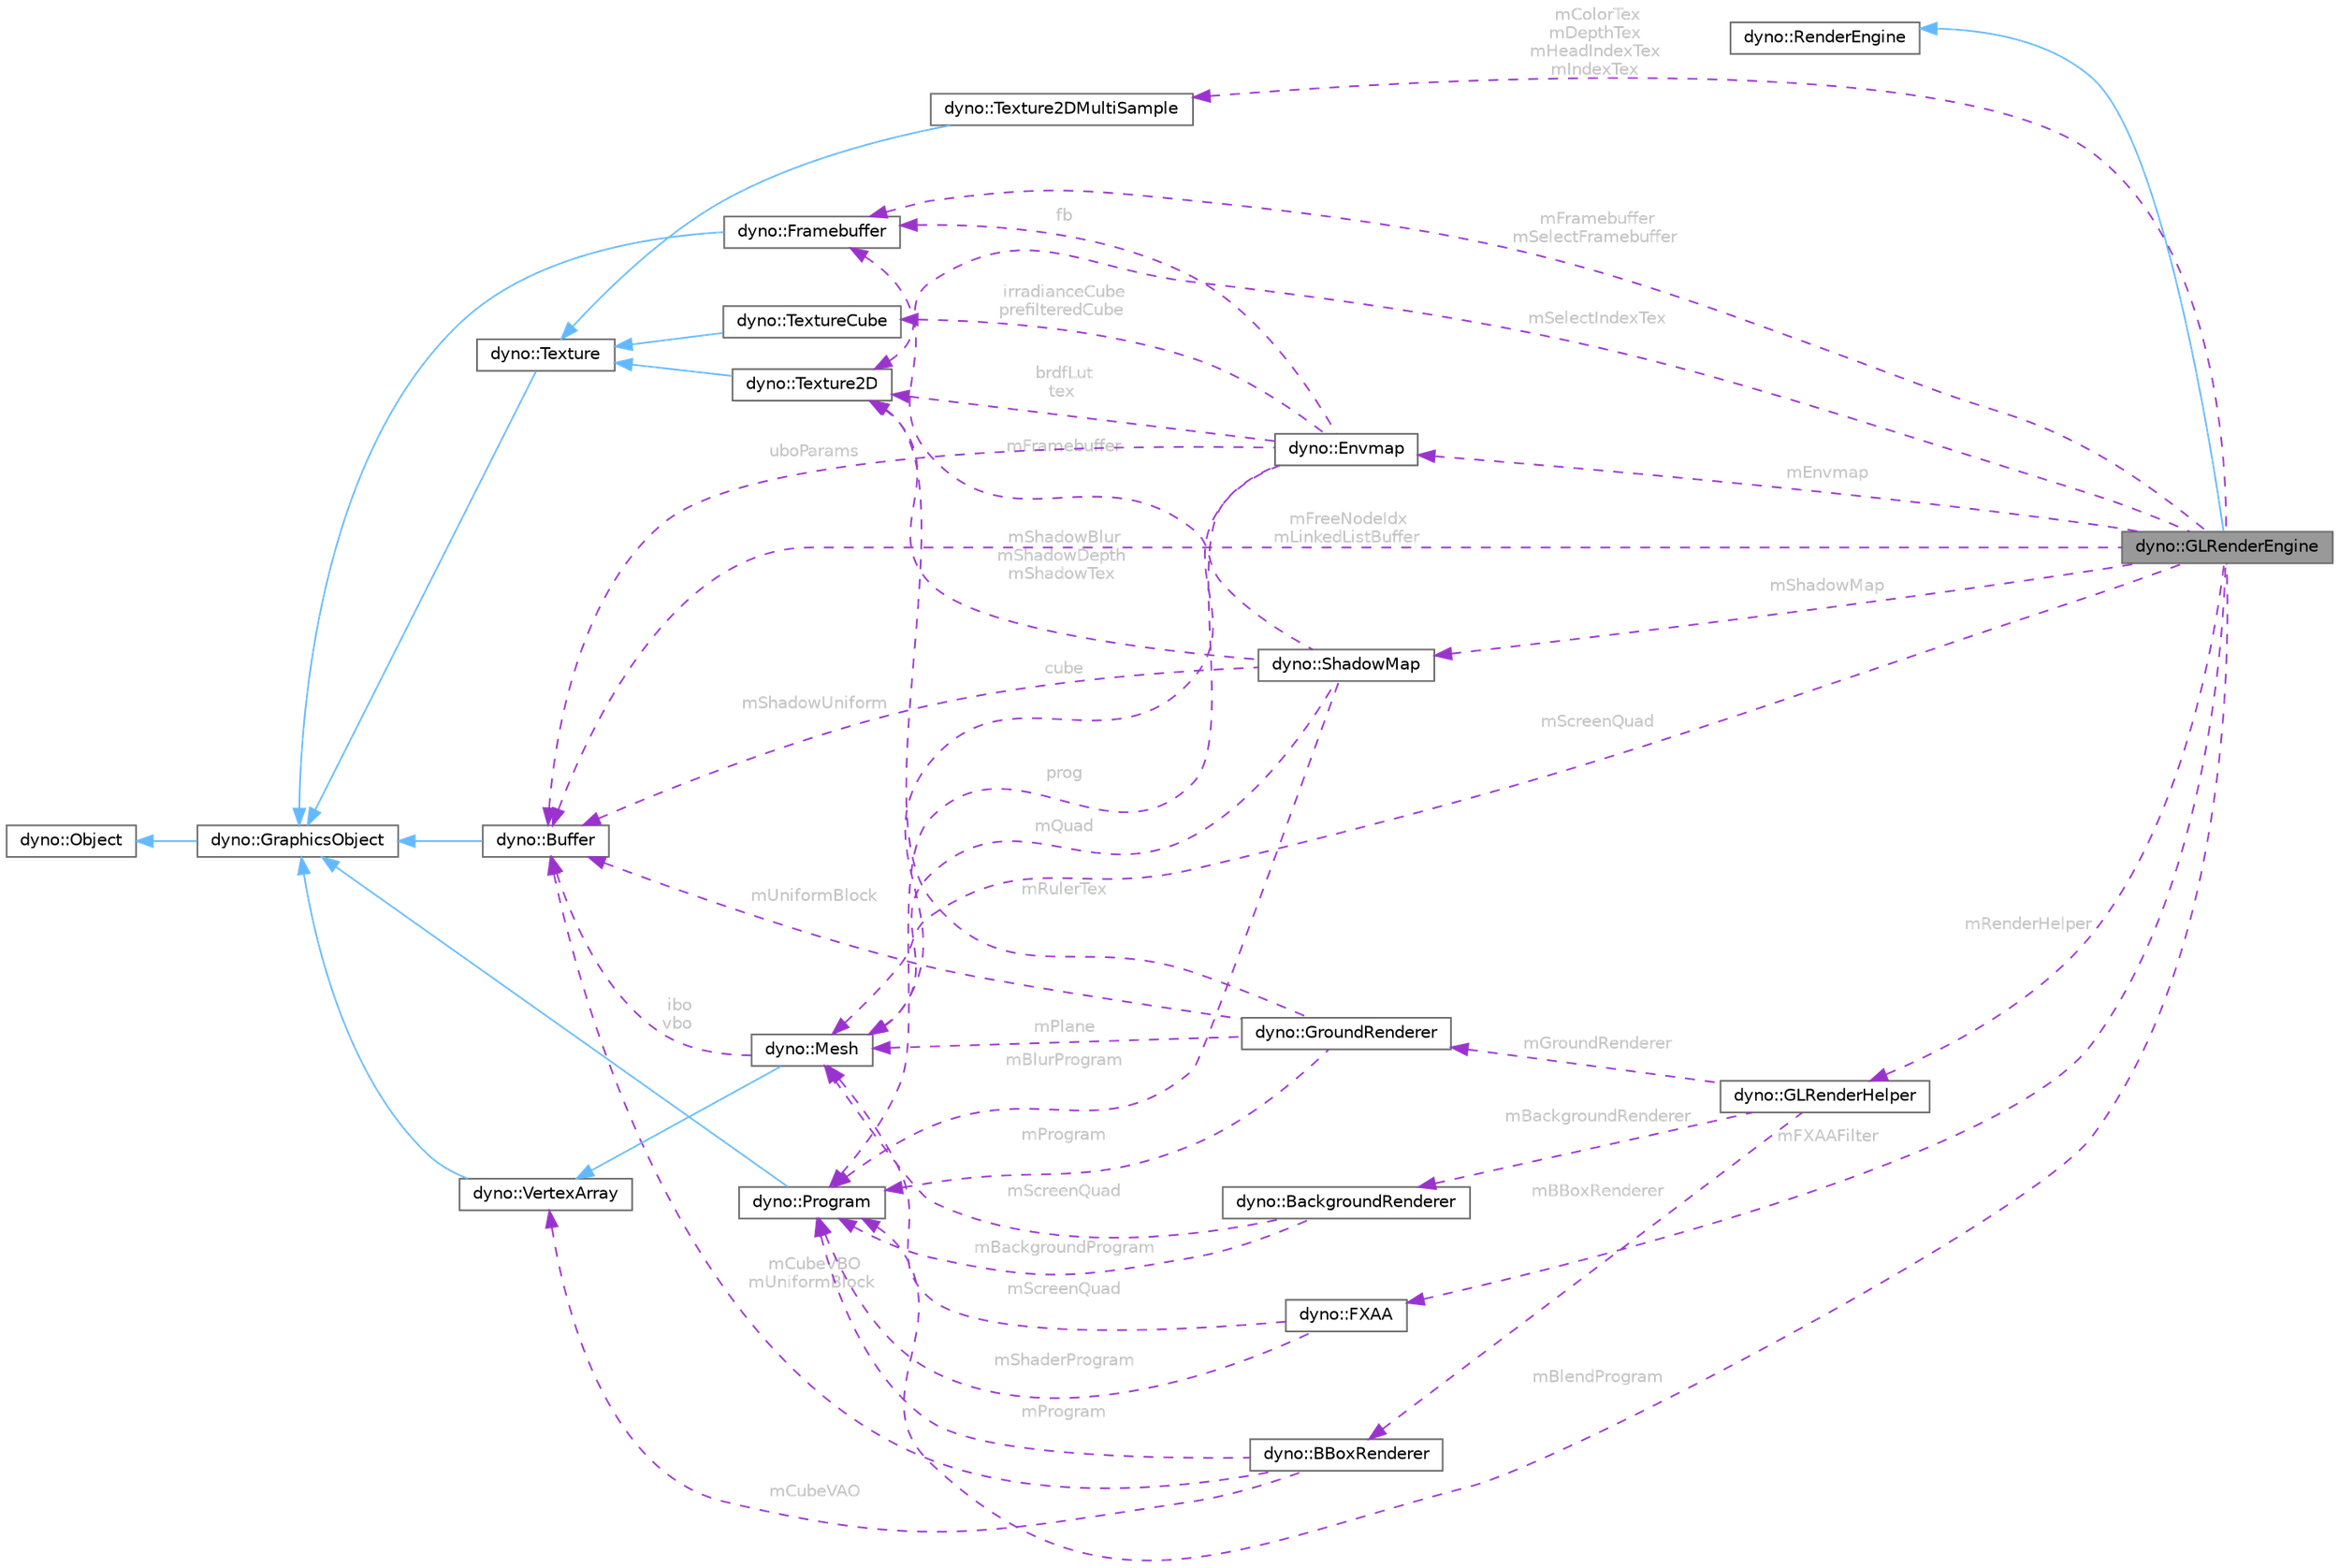 digraph "dyno::GLRenderEngine"
{
 // LATEX_PDF_SIZE
  bgcolor="transparent";
  edge [fontname=Helvetica,fontsize=10,labelfontname=Helvetica,labelfontsize=10];
  node [fontname=Helvetica,fontsize=10,shape=box,height=0.2,width=0.4];
  rankdir="LR";
  Node1 [id="Node000001",label="dyno::GLRenderEngine",height=0.2,width=0.4,color="gray40", fillcolor="grey60", style="filled", fontcolor="black",tooltip=" "];
  Node2 -> Node1 [id="edge1_Node000001_Node000002",dir="back",color="steelblue1",style="solid",tooltip=" "];
  Node2 [id="Node000002",label="dyno::RenderEngine",height=0.2,width=0.4,color="gray40", fillcolor="white", style="filled",URL="$classdyno_1_1_render_engine.html",tooltip=" "];
  Node3 -> Node1 [id="edge2_Node000001_Node000003",dir="back",color="darkorchid3",style="dashed",tooltip=" ",label=" mFramebuffer\nmSelectFramebuffer",fontcolor="grey" ];
  Node3 [id="Node000003",label="dyno::Framebuffer",height=0.2,width=0.4,color="gray40", fillcolor="white", style="filled",URL="$classdyno_1_1_framebuffer.html",tooltip=" "];
  Node4 -> Node3 [id="edge3_Node000003_Node000004",dir="back",color="steelblue1",style="solid",tooltip=" "];
  Node4 [id="Node000004",label="dyno::GraphicsObject",height=0.2,width=0.4,color="gray40", fillcolor="white", style="filled",URL="$classdyno_1_1_graphics_object.html",tooltip=" "];
  Node5 -> Node4 [id="edge4_Node000004_Node000005",dir="back",color="steelblue1",style="solid",tooltip=" "];
  Node5 [id="Node000005",label="dyno::Object",height=0.2,width=0.4,color="gray40", fillcolor="white", style="filled",URL="$classdyno_1_1_object.html",tooltip=" "];
  Node6 -> Node1 [id="edge5_Node000001_Node000006",dir="back",color="darkorchid3",style="dashed",tooltip=" ",label=" mColorTex\nmDepthTex\nmHeadIndexTex\nmIndexTex",fontcolor="grey" ];
  Node6 [id="Node000006",label="dyno::Texture2DMultiSample",height=0.2,width=0.4,color="gray40", fillcolor="white", style="filled",URL="$classdyno_1_1_texture2_d_multi_sample.html",tooltip=" "];
  Node7 -> Node6 [id="edge6_Node000006_Node000007",dir="back",color="steelblue1",style="solid",tooltip=" "];
  Node7 [id="Node000007",label="dyno::Texture",height=0.2,width=0.4,color="gray40", fillcolor="white", style="filled",URL="$classdyno_1_1_texture.html",tooltip=" "];
  Node4 -> Node7 [id="edge7_Node000007_Node000004",dir="back",color="steelblue1",style="solid",tooltip=" "];
  Node8 -> Node1 [id="edge8_Node000001_Node000008",dir="back",color="darkorchid3",style="dashed",tooltip=" ",label=" mSelectIndexTex",fontcolor="grey" ];
  Node8 [id="Node000008",label="dyno::Texture2D",height=0.2,width=0.4,color="gray40", fillcolor="white", style="filled",URL="$classdyno_1_1_texture2_d.html",tooltip=" "];
  Node7 -> Node8 [id="edge9_Node000008_Node000007",dir="back",color="steelblue1",style="solid",tooltip=" "];
  Node9 -> Node1 [id="edge10_Node000001_Node000009",dir="back",color="darkorchid3",style="dashed",tooltip=" ",label=" mFreeNodeIdx\nmLinkedListBuffer",fontcolor="grey" ];
  Node9 [id="Node000009",label="dyno::Buffer",height=0.2,width=0.4,color="gray40", fillcolor="white", style="filled",URL="$classdyno_1_1_buffer.html",tooltip=" "];
  Node4 -> Node9 [id="edge11_Node000009_Node000004",dir="back",color="steelblue1",style="solid",tooltip=" "];
  Node10 -> Node1 [id="edge12_Node000001_Node000010",dir="back",color="darkorchid3",style="dashed",tooltip=" ",label=" mBlendProgram",fontcolor="grey" ];
  Node10 [id="Node000010",label="dyno::Program",height=0.2,width=0.4,color="gray40", fillcolor="white", style="filled",URL="$classdyno_1_1_program.html",tooltip=" "];
  Node4 -> Node10 [id="edge13_Node000010_Node000004",dir="back",color="steelblue1",style="solid",tooltip=" "];
  Node11 -> Node1 [id="edge14_Node000001_Node000011",dir="back",color="darkorchid3",style="dashed",tooltip=" ",label=" mRenderHelper",fontcolor="grey" ];
  Node11 [id="Node000011",label="dyno::GLRenderHelper",height=0.2,width=0.4,color="gray40", fillcolor="white", style="filled",URL="$classdyno_1_1_g_l_render_helper.html",tooltip=" "];
  Node12 -> Node11 [id="edge15_Node000011_Node000012",dir="back",color="darkorchid3",style="dashed",tooltip=" ",label=" mBBoxRenderer",fontcolor="grey" ];
  Node12 [id="Node000012",label="dyno::BBoxRenderer",height=0.2,width=0.4,color="gray40", fillcolor="white", style="filled",URL="$classdyno_1_1_b_box_renderer.html",tooltip=" "];
  Node13 -> Node12 [id="edge16_Node000012_Node000013",dir="back",color="darkorchid3",style="dashed",tooltip=" ",label=" mCubeVAO",fontcolor="grey" ];
  Node13 [id="Node000013",label="dyno::VertexArray",height=0.2,width=0.4,color="gray40", fillcolor="white", style="filled",URL="$classdyno_1_1_vertex_array.html",tooltip=" "];
  Node4 -> Node13 [id="edge17_Node000013_Node000004",dir="back",color="steelblue1",style="solid",tooltip=" "];
  Node9 -> Node12 [id="edge18_Node000012_Node000009",dir="back",color="darkorchid3",style="dashed",tooltip=" ",label=" mCubeVBO\nmUniformBlock",fontcolor="grey" ];
  Node10 -> Node12 [id="edge19_Node000012_Node000010",dir="back",color="darkorchid3",style="dashed",tooltip=" ",label=" mProgram",fontcolor="grey" ];
  Node14 -> Node11 [id="edge20_Node000011_Node000014",dir="back",color="darkorchid3",style="dashed",tooltip=" ",label=" mGroundRenderer",fontcolor="grey" ];
  Node14 [id="Node000014",label="dyno::GroundRenderer",height=0.2,width=0.4,color="gray40", fillcolor="white", style="filled",URL="$classdyno_1_1_ground_renderer.html",tooltip=" "];
  Node15 -> Node14 [id="edge21_Node000014_Node000015",dir="back",color="darkorchid3",style="dashed",tooltip=" ",label=" mPlane",fontcolor="grey" ];
  Node15 [id="Node000015",label="dyno::Mesh",height=0.2,width=0.4,color="gray40", fillcolor="white", style="filled",URL="$classdyno_1_1_mesh.html",tooltip=" "];
  Node13 -> Node15 [id="edge22_Node000015_Node000013",dir="back",color="steelblue1",style="solid",tooltip=" "];
  Node9 -> Node15 [id="edge23_Node000015_Node000009",dir="back",color="darkorchid3",style="dashed",tooltip=" ",label=" ibo\nvbo",fontcolor="grey" ];
  Node8 -> Node14 [id="edge24_Node000014_Node000008",dir="back",color="darkorchid3",style="dashed",tooltip=" ",label=" mRulerTex",fontcolor="grey" ];
  Node10 -> Node14 [id="edge25_Node000014_Node000010",dir="back",color="darkorchid3",style="dashed",tooltip=" ",label=" mProgram",fontcolor="grey" ];
  Node9 -> Node14 [id="edge26_Node000014_Node000009",dir="back",color="darkorchid3",style="dashed",tooltip=" ",label=" mUniformBlock",fontcolor="grey" ];
  Node16 -> Node11 [id="edge27_Node000011_Node000016",dir="back",color="darkorchid3",style="dashed",tooltip=" ",label=" mBackgroundRenderer",fontcolor="grey" ];
  Node16 [id="Node000016",label="dyno::BackgroundRenderer",height=0.2,width=0.4,color="gray40", fillcolor="white", style="filled",URL="$classdyno_1_1_background_renderer.html",tooltip=" "];
  Node10 -> Node16 [id="edge28_Node000016_Node000010",dir="back",color="darkorchid3",style="dashed",tooltip=" ",label=" mBackgroundProgram",fontcolor="grey" ];
  Node15 -> Node16 [id="edge29_Node000016_Node000015",dir="back",color="darkorchid3",style="dashed",tooltip=" ",label=" mScreenQuad",fontcolor="grey" ];
  Node17 -> Node1 [id="edge30_Node000001_Node000017",dir="back",color="darkorchid3",style="dashed",tooltip=" ",label=" mShadowMap",fontcolor="grey" ];
  Node17 [id="Node000017",label="dyno::ShadowMap",height=0.2,width=0.4,color="gray40", fillcolor="white", style="filled",URL="$classdyno_1_1_shadow_map.html",tooltip=" "];
  Node3 -> Node17 [id="edge31_Node000017_Node000003",dir="back",color="darkorchid3",style="dashed",tooltip=" ",label=" mFramebuffer",fontcolor="grey" ];
  Node8 -> Node17 [id="edge32_Node000017_Node000008",dir="back",color="darkorchid3",style="dashed",tooltip=" ",label=" mShadowBlur\nmShadowDepth\nmShadowTex",fontcolor="grey" ];
  Node10 -> Node17 [id="edge33_Node000017_Node000010",dir="back",color="darkorchid3",style="dashed",tooltip=" ",label=" mBlurProgram",fontcolor="grey" ];
  Node15 -> Node17 [id="edge34_Node000017_Node000015",dir="back",color="darkorchid3",style="dashed",tooltip=" ",label=" mQuad",fontcolor="grey" ];
  Node9 -> Node17 [id="edge35_Node000017_Node000009",dir="back",color="darkorchid3",style="dashed",tooltip=" ",label=" mShadowUniform",fontcolor="grey" ];
  Node18 -> Node1 [id="edge36_Node000001_Node000018",dir="back",color="darkorchid3",style="dashed",tooltip=" ",label=" mFXAAFilter",fontcolor="grey" ];
  Node18 [id="Node000018",label="dyno::FXAA",height=0.2,width=0.4,color="gray40", fillcolor="white", style="filled",URL="$classdyno_1_1_f_x_a_a.html",tooltip=" "];
  Node10 -> Node18 [id="edge37_Node000018_Node000010",dir="back",color="darkorchid3",style="dashed",tooltip=" ",label=" mShaderProgram",fontcolor="grey" ];
  Node15 -> Node18 [id="edge38_Node000018_Node000015",dir="back",color="darkorchid3",style="dashed",tooltip=" ",label=" mScreenQuad",fontcolor="grey" ];
  Node19 -> Node1 [id="edge39_Node000001_Node000019",dir="back",color="darkorchid3",style="dashed",tooltip=" ",label=" mEnvmap",fontcolor="grey" ];
  Node19 [id="Node000019",label="dyno::Envmap",height=0.2,width=0.4,color="gray40", fillcolor="white", style="filled",URL="$classdyno_1_1_envmap.html",tooltip=" "];
  Node8 -> Node19 [id="edge40_Node000019_Node000008",dir="back",color="darkorchid3",style="dashed",tooltip=" ",label=" brdfLut\ntex",fontcolor="grey" ];
  Node20 -> Node19 [id="edge41_Node000019_Node000020",dir="back",color="darkorchid3",style="dashed",tooltip=" ",label=" irradianceCube\nprefilteredCube",fontcolor="grey" ];
  Node20 [id="Node000020",label="dyno::TextureCube",height=0.2,width=0.4,color="gray40", fillcolor="white", style="filled",URL="$classdyno_1_1_texture_cube.html",tooltip=" "];
  Node7 -> Node20 [id="edge42_Node000020_Node000007",dir="back",color="steelblue1",style="solid",tooltip=" "];
  Node10 -> Node19 [id="edge43_Node000019_Node000010",dir="back",color="darkorchid3",style="dashed",tooltip=" ",label=" prog",fontcolor="grey" ];
  Node15 -> Node19 [id="edge44_Node000019_Node000015",dir="back",color="darkorchid3",style="dashed",tooltip=" ",label=" cube",fontcolor="grey" ];
  Node3 -> Node19 [id="edge45_Node000019_Node000003",dir="back",color="darkorchid3",style="dashed",tooltip=" ",label=" fb",fontcolor="grey" ];
  Node9 -> Node19 [id="edge46_Node000019_Node000009",dir="back",color="darkorchid3",style="dashed",tooltip=" ",label=" uboParams",fontcolor="grey" ];
  Node15 -> Node1 [id="edge47_Node000001_Node000015",dir="back",color="darkorchid3",style="dashed",tooltip=" ",label=" mScreenQuad",fontcolor="grey" ];
}
